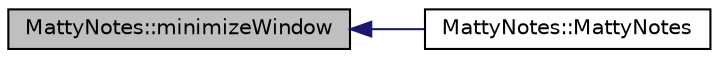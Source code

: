 digraph "MattyNotes::minimizeWindow"
{
  edge [fontname="Helvetica",fontsize="10",labelfontname="Helvetica",labelfontsize="10"];
  node [fontname="Helvetica",fontsize="10",shape=record];
  rankdir="LR";
  Node34 [label="MattyNotes::minimizeWindow",height=0.2,width=0.4,color="black", fillcolor="grey75", style="filled", fontcolor="black"];
  Node34 -> Node35 [dir="back",color="midnightblue",fontsize="10",style="solid"];
  Node35 [label="MattyNotes::MattyNotes",height=0.2,width=0.4,color="black", fillcolor="white", style="filled",URL="$classMattyNotes.html#aa81db851f82183700abb0b7cd1ba2299"];
}
